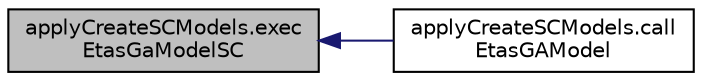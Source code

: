 digraph "applyCreateSCModels.execEtasGaModelSC"
{
  edge [fontname="Helvetica",fontsize="10",labelfontname="Helvetica",labelfontsize="10"];
  node [fontname="Helvetica",fontsize="10",shape=record];
  rankdir="LR";
  Node11 [label="applyCreateSCModels.exec\lEtasGaModelSC",height=0.2,width=0.4,color="black", fillcolor="grey75", style="filled", fontcolor="black"];
  Node11 -> Node12 [dir="back",color="midnightblue",fontsize="10",style="solid",fontname="Helvetica"];
  Node12 [label="applyCreateSCModels.call\lEtasGAModel",height=0.2,width=0.4,color="black", fillcolor="white", style="filled",URL="$namespaceapply_create_s_c_models.html#a602e755939a08f4bab291ed55646d356"];
}
